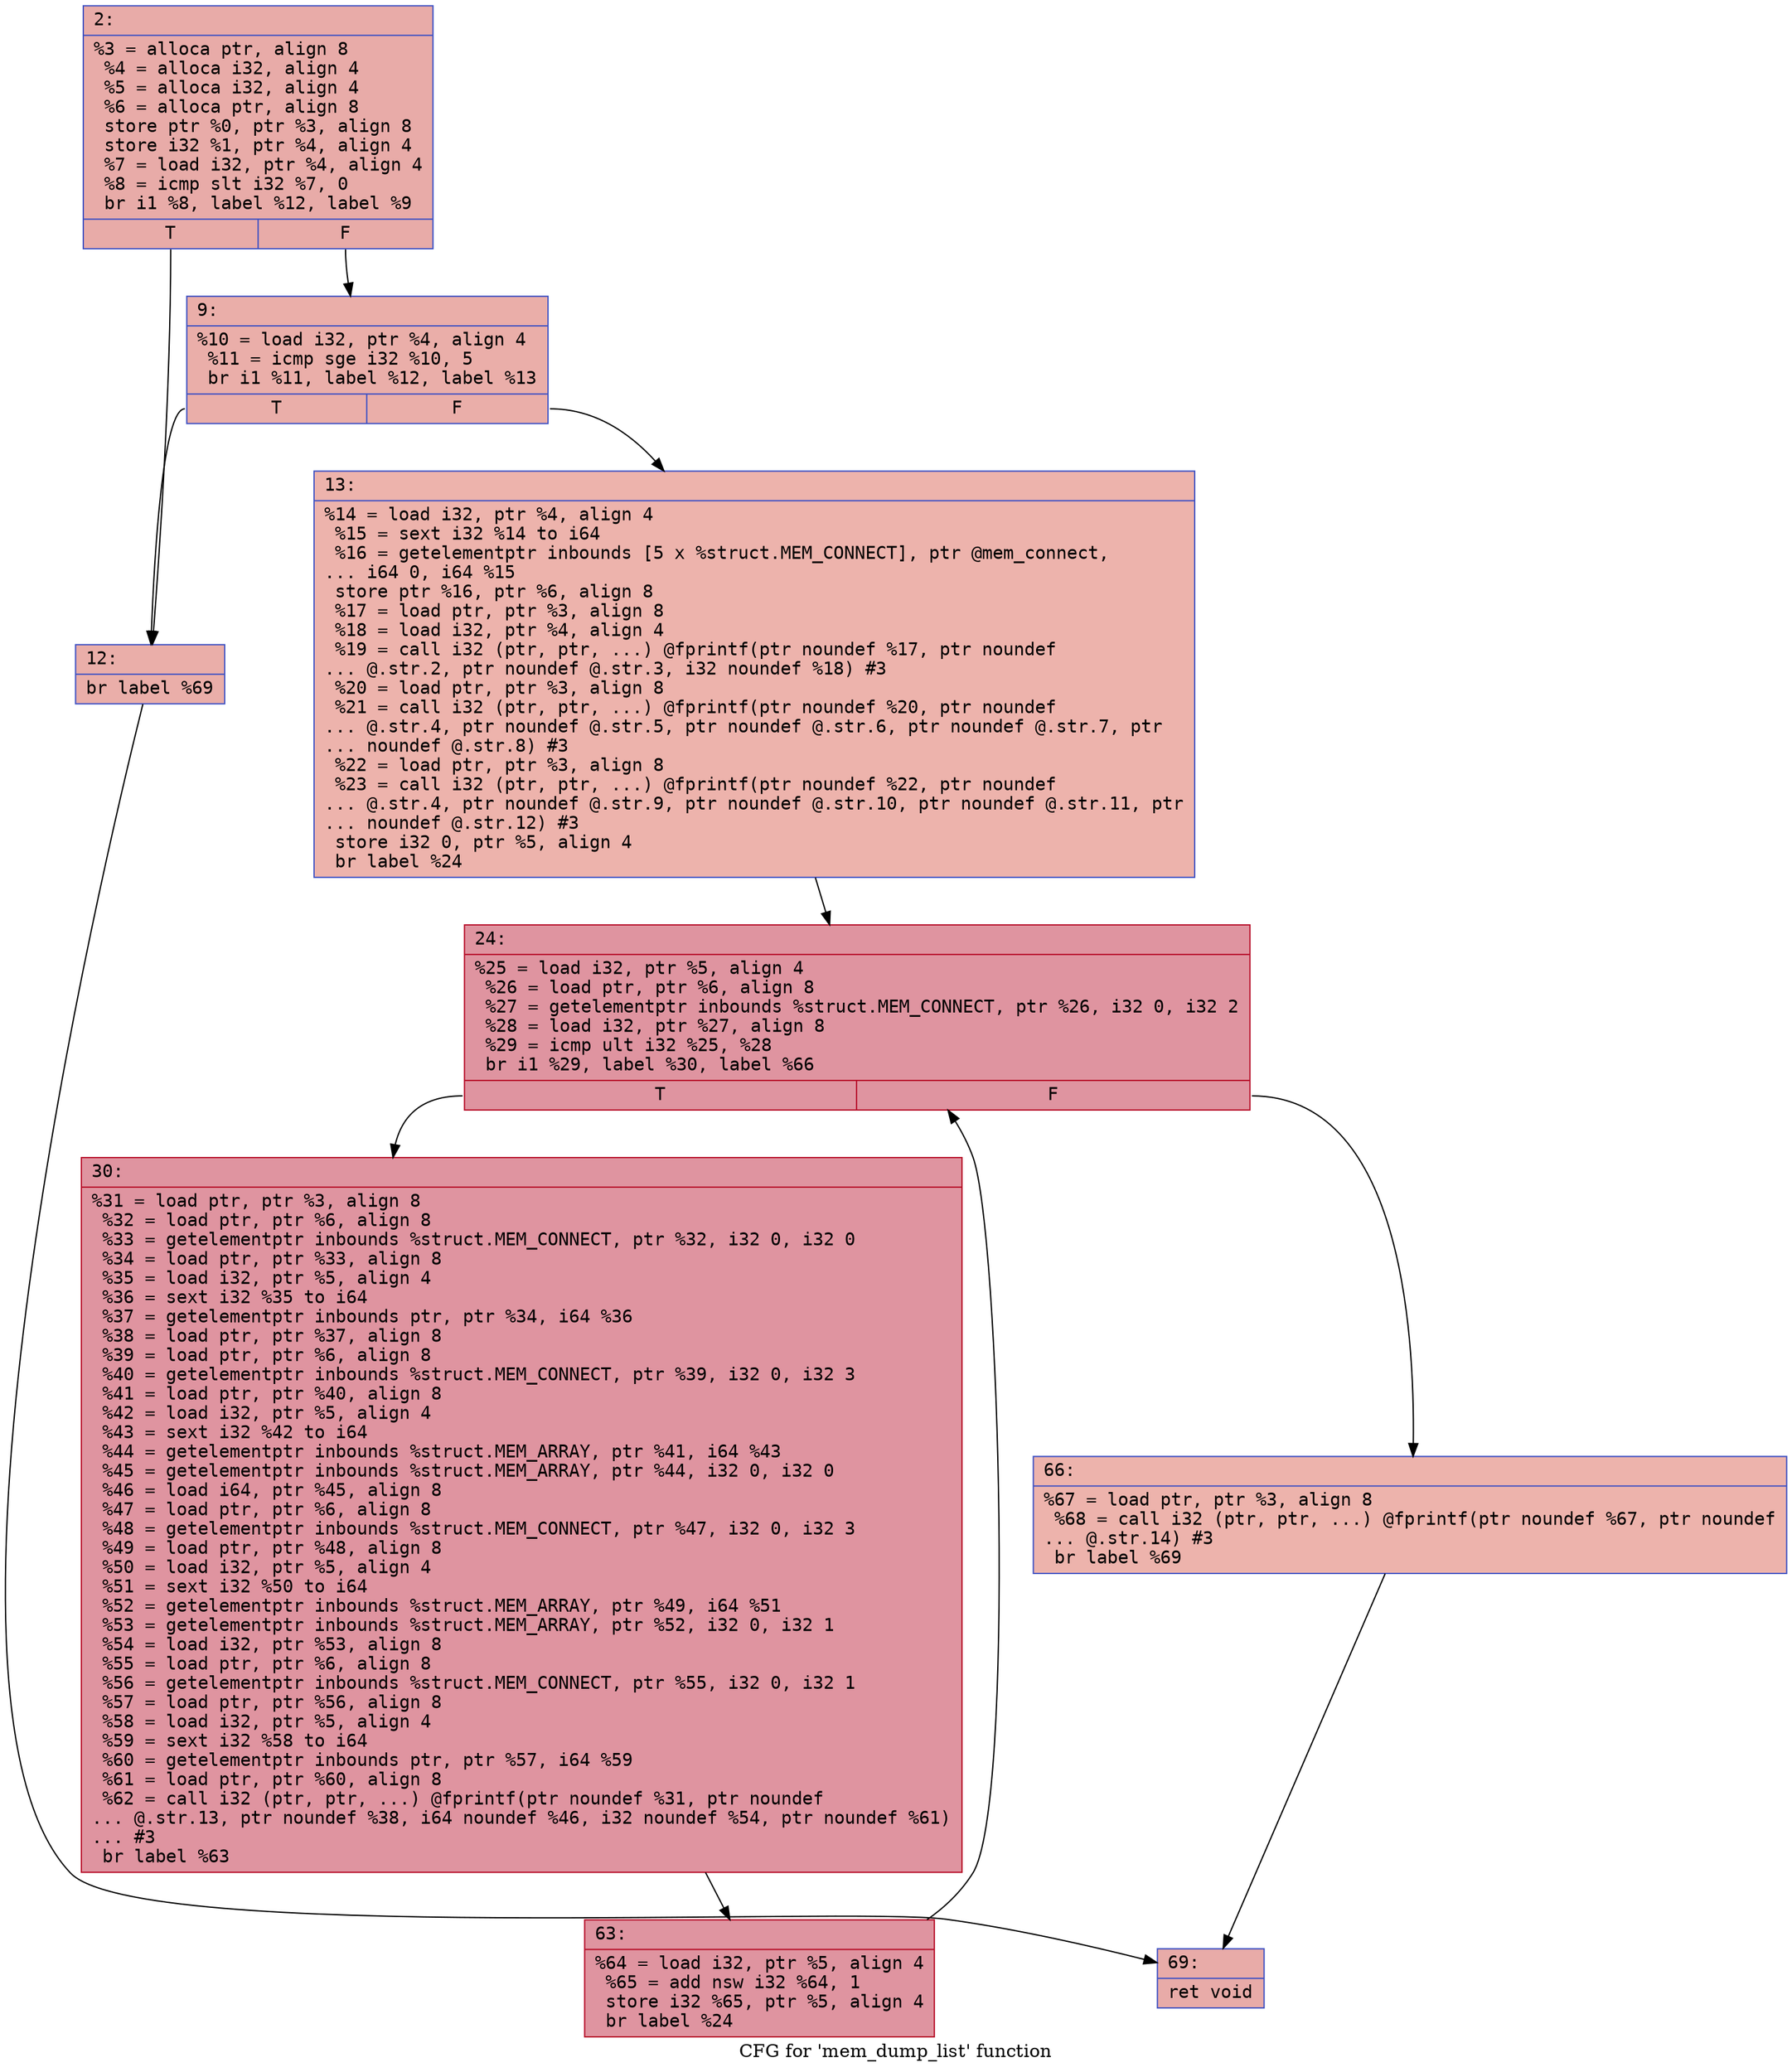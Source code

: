 digraph "CFG for 'mem_dump_list' function" {
	label="CFG for 'mem_dump_list' function";

	Node0x600001836990 [shape=record,color="#3d50c3ff", style=filled, fillcolor="#cc403a70" fontname="Courier",label="{2:\l|  %3 = alloca ptr, align 8\l  %4 = alloca i32, align 4\l  %5 = alloca i32, align 4\l  %6 = alloca ptr, align 8\l  store ptr %0, ptr %3, align 8\l  store i32 %1, ptr %4, align 4\l  %7 = load i32, ptr %4, align 4\l  %8 = icmp slt i32 %7, 0\l  br i1 %8, label %12, label %9\l|{<s0>T|<s1>F}}"];
	Node0x600001836990:s0 -> Node0x600001836a30[tooltip="2 -> 12\nProbability 37.50%" ];
	Node0x600001836990:s1 -> Node0x6000018369e0[tooltip="2 -> 9\nProbability 62.50%" ];
	Node0x6000018369e0 [shape=record,color="#3d50c3ff", style=filled, fillcolor="#d0473d70" fontname="Courier",label="{9:\l|  %10 = load i32, ptr %4, align 4\l  %11 = icmp sge i32 %10, 5\l  br i1 %11, label %12, label %13\l|{<s0>T|<s1>F}}"];
	Node0x6000018369e0:s0 -> Node0x600001836a30[tooltip="9 -> 12\nProbability 50.00%" ];
	Node0x6000018369e0:s1 -> Node0x600001836a80[tooltip="9 -> 13\nProbability 50.00%" ];
	Node0x600001836a30 [shape=record,color="#3d50c3ff", style=filled, fillcolor="#d0473d70" fontname="Courier",label="{12:\l|  br label %69\l}"];
	Node0x600001836a30 -> Node0x600001836c10[tooltip="12 -> 69\nProbability 100.00%" ];
	Node0x600001836a80 [shape=record,color="#3d50c3ff", style=filled, fillcolor="#d6524470" fontname="Courier",label="{13:\l|  %14 = load i32, ptr %4, align 4\l  %15 = sext i32 %14 to i64\l  %16 = getelementptr inbounds [5 x %struct.MEM_CONNECT], ptr @mem_connect,\l... i64 0, i64 %15\l  store ptr %16, ptr %6, align 8\l  %17 = load ptr, ptr %3, align 8\l  %18 = load i32, ptr %4, align 4\l  %19 = call i32 (ptr, ptr, ...) @fprintf(ptr noundef %17, ptr noundef\l... @.str.2, ptr noundef @.str.3, i32 noundef %18) #3\l  %20 = load ptr, ptr %3, align 8\l  %21 = call i32 (ptr, ptr, ...) @fprintf(ptr noundef %20, ptr noundef\l... @.str.4, ptr noundef @.str.5, ptr noundef @.str.6, ptr noundef @.str.7, ptr\l... noundef @.str.8) #3\l  %22 = load ptr, ptr %3, align 8\l  %23 = call i32 (ptr, ptr, ...) @fprintf(ptr noundef %22, ptr noundef\l... @.str.4, ptr noundef @.str.9, ptr noundef @.str.10, ptr noundef @.str.11, ptr\l... noundef @.str.12) #3\l  store i32 0, ptr %5, align 4\l  br label %24\l}"];
	Node0x600001836a80 -> Node0x600001836ad0[tooltip="13 -> 24\nProbability 100.00%" ];
	Node0x600001836ad0 [shape=record,color="#b70d28ff", style=filled, fillcolor="#b70d2870" fontname="Courier",label="{24:\l|  %25 = load i32, ptr %5, align 4\l  %26 = load ptr, ptr %6, align 8\l  %27 = getelementptr inbounds %struct.MEM_CONNECT, ptr %26, i32 0, i32 2\l  %28 = load i32, ptr %27, align 8\l  %29 = icmp ult i32 %25, %28\l  br i1 %29, label %30, label %66\l|{<s0>T|<s1>F}}"];
	Node0x600001836ad0:s0 -> Node0x600001836b20[tooltip="24 -> 30\nProbability 96.88%" ];
	Node0x600001836ad0:s1 -> Node0x600001836bc0[tooltip="24 -> 66\nProbability 3.12%" ];
	Node0x600001836b20 [shape=record,color="#b70d28ff", style=filled, fillcolor="#b70d2870" fontname="Courier",label="{30:\l|  %31 = load ptr, ptr %3, align 8\l  %32 = load ptr, ptr %6, align 8\l  %33 = getelementptr inbounds %struct.MEM_CONNECT, ptr %32, i32 0, i32 0\l  %34 = load ptr, ptr %33, align 8\l  %35 = load i32, ptr %5, align 4\l  %36 = sext i32 %35 to i64\l  %37 = getelementptr inbounds ptr, ptr %34, i64 %36\l  %38 = load ptr, ptr %37, align 8\l  %39 = load ptr, ptr %6, align 8\l  %40 = getelementptr inbounds %struct.MEM_CONNECT, ptr %39, i32 0, i32 3\l  %41 = load ptr, ptr %40, align 8\l  %42 = load i32, ptr %5, align 4\l  %43 = sext i32 %42 to i64\l  %44 = getelementptr inbounds %struct.MEM_ARRAY, ptr %41, i64 %43\l  %45 = getelementptr inbounds %struct.MEM_ARRAY, ptr %44, i32 0, i32 0\l  %46 = load i64, ptr %45, align 8\l  %47 = load ptr, ptr %6, align 8\l  %48 = getelementptr inbounds %struct.MEM_CONNECT, ptr %47, i32 0, i32 3\l  %49 = load ptr, ptr %48, align 8\l  %50 = load i32, ptr %5, align 4\l  %51 = sext i32 %50 to i64\l  %52 = getelementptr inbounds %struct.MEM_ARRAY, ptr %49, i64 %51\l  %53 = getelementptr inbounds %struct.MEM_ARRAY, ptr %52, i32 0, i32 1\l  %54 = load i32, ptr %53, align 8\l  %55 = load ptr, ptr %6, align 8\l  %56 = getelementptr inbounds %struct.MEM_CONNECT, ptr %55, i32 0, i32 1\l  %57 = load ptr, ptr %56, align 8\l  %58 = load i32, ptr %5, align 4\l  %59 = sext i32 %58 to i64\l  %60 = getelementptr inbounds ptr, ptr %57, i64 %59\l  %61 = load ptr, ptr %60, align 8\l  %62 = call i32 (ptr, ptr, ...) @fprintf(ptr noundef %31, ptr noundef\l... @.str.13, ptr noundef %38, i64 noundef %46, i32 noundef %54, ptr noundef %61)\l... #3\l  br label %63\l}"];
	Node0x600001836b20 -> Node0x600001836b70[tooltip="30 -> 63\nProbability 100.00%" ];
	Node0x600001836b70 [shape=record,color="#b70d28ff", style=filled, fillcolor="#b70d2870" fontname="Courier",label="{63:\l|  %64 = load i32, ptr %5, align 4\l  %65 = add nsw i32 %64, 1\l  store i32 %65, ptr %5, align 4\l  br label %24\l}"];
	Node0x600001836b70 -> Node0x600001836ad0[tooltip="63 -> 24\nProbability 100.00%" ];
	Node0x600001836bc0 [shape=record,color="#3d50c3ff", style=filled, fillcolor="#d6524470" fontname="Courier",label="{66:\l|  %67 = load ptr, ptr %3, align 8\l  %68 = call i32 (ptr, ptr, ...) @fprintf(ptr noundef %67, ptr noundef\l... @.str.14) #3\l  br label %69\l}"];
	Node0x600001836bc0 -> Node0x600001836c10[tooltip="66 -> 69\nProbability 100.00%" ];
	Node0x600001836c10 [shape=record,color="#3d50c3ff", style=filled, fillcolor="#cc403a70" fontname="Courier",label="{69:\l|  ret void\l}"];
}
